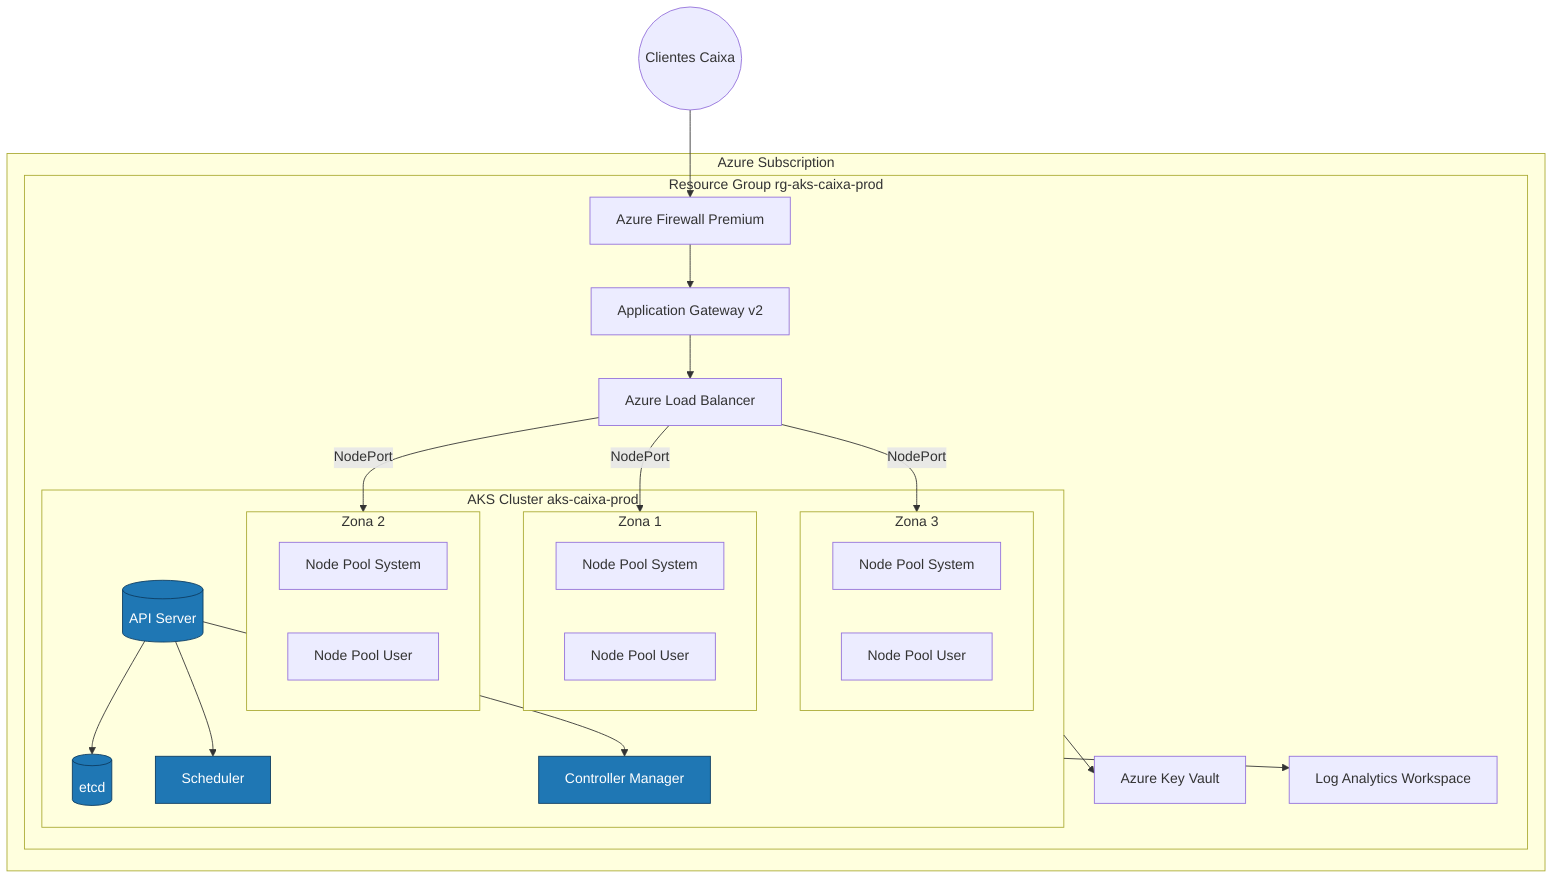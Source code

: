 graph TD
  subgraph Azure[Azure Subscription]
    subgraph RG[Resource Group rg-aks-caixa-prod]
      LB[Azure Load Balancer]
      subgraph AKS[AKS Cluster aks-caixa-prod]
        direction TB
        APIServer[(API Server)]
        etcd[(etcd)]
        Scheduler[Scheduler]
        Controller[Controller Manager]
        subgraph Zone1[Zona 1]
          System1[Node Pool System]
          User1[Node Pool User]
        end
        subgraph Zone2[Zona 2]
          System2[Node Pool System]
          User2[Node Pool User]
        end
        subgraph Zone3[Zona 3]
          System3[Node Pool System]
          User3[Node Pool User]
        end
      end
      AppGw[Application Gateway v2]
      Firewall[Azure Firewall Premium]
      KeyVault[Azure Key Vault]
      LogAnalytics[Log Analytics Workspace]
    end
  end

  Clients((Clientes Caixa)) --> Firewall
  Firewall --> AppGw
  AppGw --> LB
  LB -->|NodePort| Zone1
  LB -->|NodePort| Zone2
  LB -->|NodePort| Zone3

  APIServer --> etcd
  APIServer --> Scheduler
  APIServer --> Controller
  AKS --> LogAnalytics
  AKS --> KeyVault

  classDef controlplane fill:#1f77b4,color:#fff,stroke:#0d3c61;
  class APIServer,etcd,Scheduler,Controller controlplane;